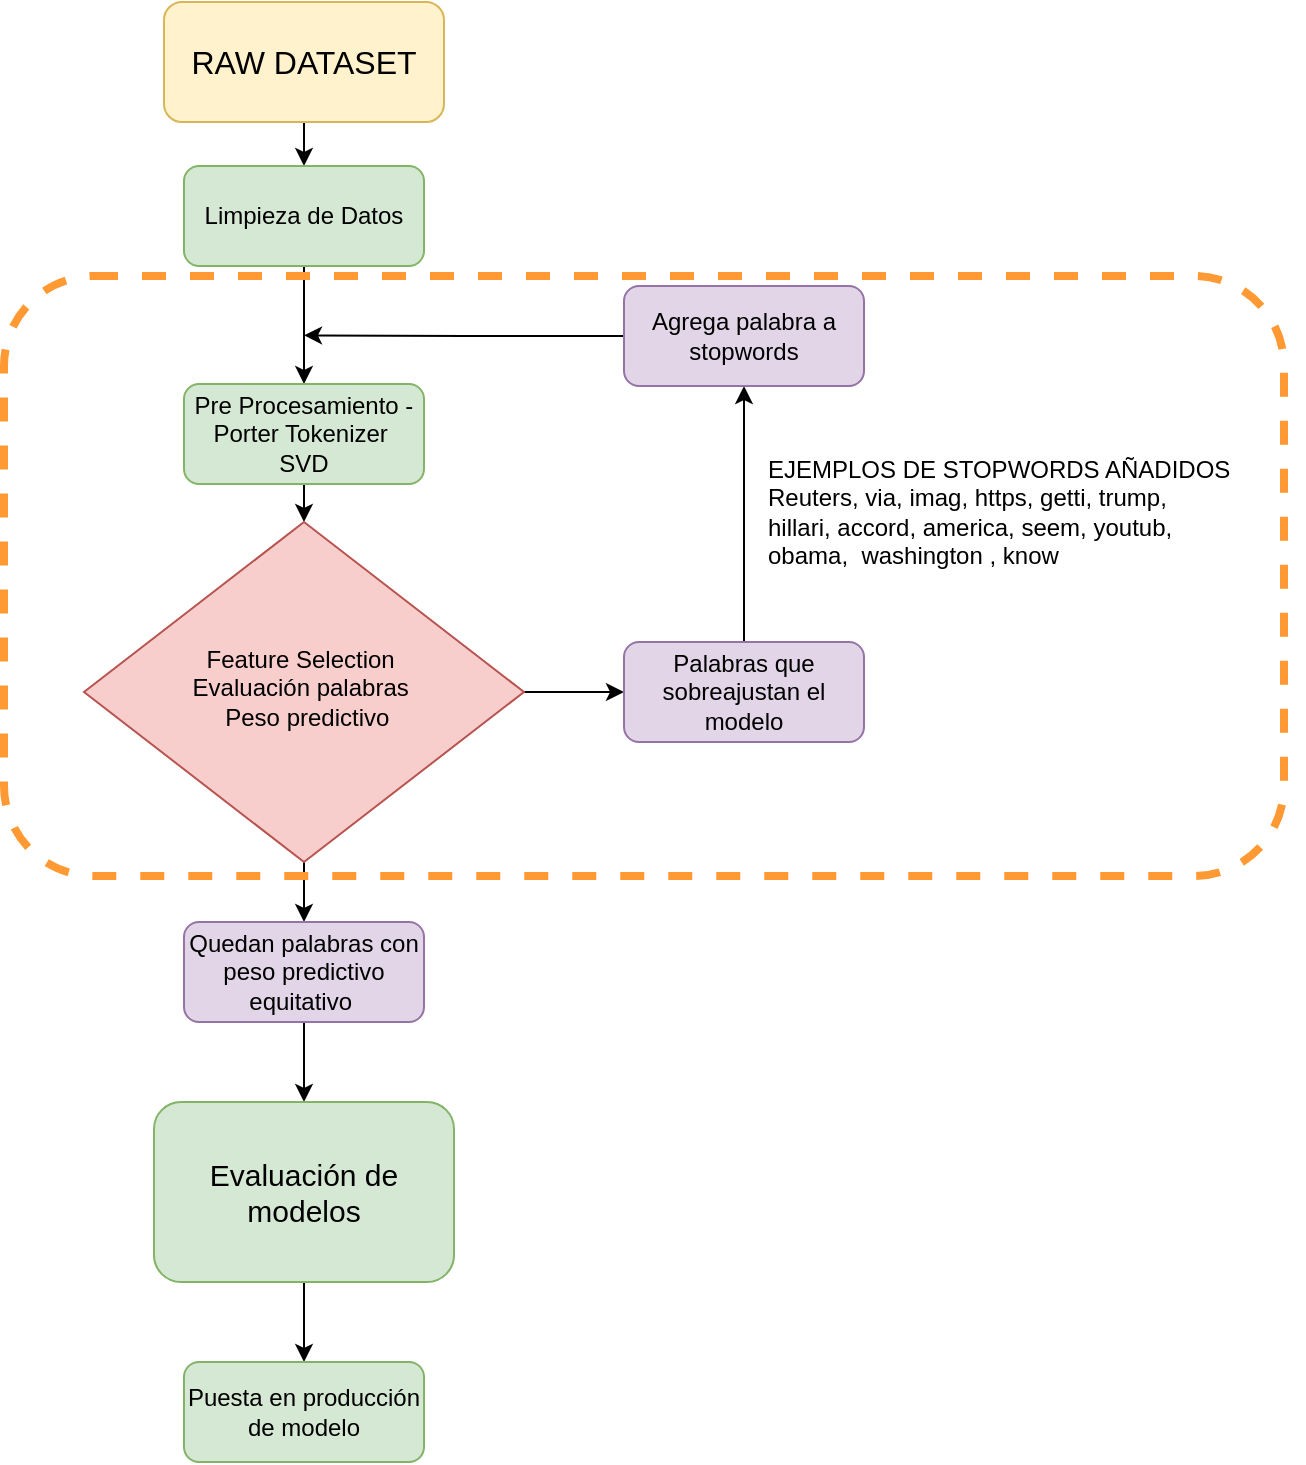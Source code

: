 <mxfile version="20.0.1" type="device"><diagram id="C5RBs43oDa-KdzZeNtuy" name="Page-1"><mxGraphModel dx="1422" dy="794" grid="1" gridSize="10" guides="1" tooltips="1" connect="1" arrows="1" fold="1" page="1" pageScale="1" pageWidth="827" pageHeight="1169" math="0" shadow="0"><root><mxCell id="WIyWlLk6GJQsqaUBKTNV-0"/><mxCell id="WIyWlLk6GJQsqaUBKTNV-1" parent="WIyWlLk6GJQsqaUBKTNV-0"/><mxCell id="h88YUkjiOEbLFStfCYt6-2" style="edgeStyle=orthogonalEdgeStyle;rounded=0;orthogonalLoop=1;jettySize=auto;html=1;exitX=0.5;exitY=1;exitDx=0;exitDy=0;entryX=0.5;entryY=0;entryDx=0;entryDy=0;" parent="WIyWlLk6GJQsqaUBKTNV-1" source="WIyWlLk6GJQsqaUBKTNV-3" target="h88YUkjiOEbLFStfCYt6-0" edge="1"><mxGeometry relative="1" as="geometry"/></mxCell><mxCell id="WIyWlLk6GJQsqaUBKTNV-3" value="RAW DATASET" style="rounded=1;whiteSpace=wrap;html=1;fontSize=16;glass=0;strokeWidth=1;shadow=0;fillColor=#fff2cc;strokeColor=#d6b656;" parent="WIyWlLk6GJQsqaUBKTNV-1" vertex="1"><mxGeometry x="160" y="110" width="140" height="60" as="geometry"/></mxCell><mxCell id="h88YUkjiOEbLFStfCYt6-4" style="edgeStyle=orthogonalEdgeStyle;rounded=0;orthogonalLoop=1;jettySize=auto;html=1;exitX=0.5;exitY=1;exitDx=0;exitDy=0;" parent="WIyWlLk6GJQsqaUBKTNV-1" source="h88YUkjiOEbLFStfCYt6-0" target="h88YUkjiOEbLFStfCYt6-3" edge="1"><mxGeometry relative="1" as="geometry"/></mxCell><mxCell id="h88YUkjiOEbLFStfCYt6-0" value="Limpieza de Datos" style="rounded=1;whiteSpace=wrap;html=1;fontSize=12;glass=0;strokeWidth=1;shadow=0;fillColor=#d5e8d4;strokeColor=#82b366;" parent="WIyWlLk6GJQsqaUBKTNV-1" vertex="1"><mxGeometry x="170" y="192" width="120" height="50" as="geometry"/></mxCell><mxCell id="h88YUkjiOEbLFStfCYt6-7" style="edgeStyle=orthogonalEdgeStyle;rounded=0;orthogonalLoop=1;jettySize=auto;html=1;exitX=0.5;exitY=1;exitDx=0;exitDy=0;entryX=0.5;entryY=0;entryDx=0;entryDy=0;" parent="WIyWlLk6GJQsqaUBKTNV-1" source="h88YUkjiOEbLFStfCYt6-3" target="h88YUkjiOEbLFStfCYt6-6" edge="1"><mxGeometry relative="1" as="geometry"/></mxCell><mxCell id="h88YUkjiOEbLFStfCYt6-3" value="Pre Procesamiento - Porter Tokenizer&amp;nbsp;&lt;br&gt;SVD" style="rounded=1;whiteSpace=wrap;html=1;fontSize=12;glass=0;strokeWidth=1;shadow=0;fillColor=#d5e8d4;strokeColor=#82b366;" parent="WIyWlLk6GJQsqaUBKTNV-1" vertex="1"><mxGeometry x="170" y="301" width="120" height="50" as="geometry"/></mxCell><mxCell id="h88YUkjiOEbLFStfCYt6-10" style="edgeStyle=orthogonalEdgeStyle;rounded=0;orthogonalLoop=1;jettySize=auto;html=1;exitX=1;exitY=0.5;exitDx=0;exitDy=0;entryX=0;entryY=0.5;entryDx=0;entryDy=0;" parent="WIyWlLk6GJQsqaUBKTNV-1" source="h88YUkjiOEbLFStfCYt6-6" target="h88YUkjiOEbLFStfCYt6-8" edge="1"><mxGeometry relative="1" as="geometry"/></mxCell><mxCell id="h88YUkjiOEbLFStfCYt6-11" style="edgeStyle=orthogonalEdgeStyle;rounded=0;orthogonalLoop=1;jettySize=auto;html=1;exitX=0.5;exitY=1;exitDx=0;exitDy=0;" parent="WIyWlLk6GJQsqaUBKTNV-1" source="h88YUkjiOEbLFStfCYt6-6" target="h88YUkjiOEbLFStfCYt6-9" edge="1"><mxGeometry relative="1" as="geometry"/></mxCell><mxCell id="h88YUkjiOEbLFStfCYt6-6" value="&lt;span&gt;Feature Selection&amp;nbsp;&lt;br&gt;Evaluación palabras&amp;nbsp;&lt;br&gt;&amp;nbsp;Peso predictivo&lt;br&gt;&lt;/span&gt;" style="rhombus;whiteSpace=wrap;html=1;shadow=0;fontFamily=Helvetica;fontSize=12;align=center;strokeWidth=1;spacing=6;spacingTop=-4;fillColor=#f8cecc;strokeColor=#b85450;" parent="WIyWlLk6GJQsqaUBKTNV-1" vertex="1"><mxGeometry x="120" y="370" width="220" height="170" as="geometry"/></mxCell><mxCell id="h88YUkjiOEbLFStfCYt6-13" style="edgeStyle=orthogonalEdgeStyle;rounded=0;orthogonalLoop=1;jettySize=auto;html=1;exitX=0.5;exitY=0;exitDx=0;exitDy=0;entryX=0.5;entryY=1;entryDx=0;entryDy=0;" parent="WIyWlLk6GJQsqaUBKTNV-1" source="h88YUkjiOEbLFStfCYt6-8" target="h88YUkjiOEbLFStfCYt6-12" edge="1"><mxGeometry relative="1" as="geometry"/></mxCell><mxCell id="h88YUkjiOEbLFStfCYt6-8" value="Palabras que sobreajustan el modelo" style="rounded=1;whiteSpace=wrap;html=1;fontSize=12;glass=0;strokeWidth=1;shadow=0;fillColor=#e1d5e7;strokeColor=#9673a6;" parent="WIyWlLk6GJQsqaUBKTNV-1" vertex="1"><mxGeometry x="390" y="430" width="120" height="50" as="geometry"/></mxCell><mxCell id="h88YUkjiOEbLFStfCYt6-16" style="edgeStyle=orthogonalEdgeStyle;rounded=0;orthogonalLoop=1;jettySize=auto;html=1;fontSize=16;" parent="WIyWlLk6GJQsqaUBKTNV-1" source="h88YUkjiOEbLFStfCYt6-9" target="h88YUkjiOEbLFStfCYt6-15" edge="1"><mxGeometry relative="1" as="geometry"/></mxCell><mxCell id="h88YUkjiOEbLFStfCYt6-9" value="Quedan palabras con peso predictivo equitativo&amp;nbsp;" style="rounded=1;whiteSpace=wrap;html=1;fontSize=12;glass=0;strokeWidth=1;shadow=0;fillColor=#e1d5e7;strokeColor=#9673a6;" parent="WIyWlLk6GJQsqaUBKTNV-1" vertex="1"><mxGeometry x="170" y="570" width="120" height="50" as="geometry"/></mxCell><mxCell id="h88YUkjiOEbLFStfCYt6-14" style="edgeStyle=orthogonalEdgeStyle;rounded=0;orthogonalLoop=1;jettySize=auto;html=1;exitX=0;exitY=0.5;exitDx=0;exitDy=0;" parent="WIyWlLk6GJQsqaUBKTNV-1" source="h88YUkjiOEbLFStfCYt6-12" edge="1"><mxGeometry relative="1" as="geometry"><mxPoint x="230" y="276.667" as="targetPoint"/></mxGeometry></mxCell><mxCell id="h88YUkjiOEbLFStfCYt6-12" value="Agrega palabra a stopwords" style="rounded=1;whiteSpace=wrap;html=1;fontSize=12;glass=0;strokeWidth=1;shadow=0;fillColor=#e1d5e7;strokeColor=#9673a6;" parent="WIyWlLk6GJQsqaUBKTNV-1" vertex="1"><mxGeometry x="390" y="252" width="120" height="50" as="geometry"/></mxCell><mxCell id="h88YUkjiOEbLFStfCYt6-18" style="edgeStyle=orthogonalEdgeStyle;rounded=0;orthogonalLoop=1;jettySize=auto;html=1;exitX=0.5;exitY=1;exitDx=0;exitDy=0;fontSize=15;" parent="WIyWlLk6GJQsqaUBKTNV-1" source="h88YUkjiOEbLFStfCYt6-15" target="h88YUkjiOEbLFStfCYt6-17" edge="1"><mxGeometry relative="1" as="geometry"/></mxCell><mxCell id="h88YUkjiOEbLFStfCYt6-15" value="Evaluación de modelos" style="rounded=1;whiteSpace=wrap;html=1;fontSize=15;glass=0;strokeWidth=1;shadow=0;fillColor=#d5e8d4;strokeColor=#82b366;" parent="WIyWlLk6GJQsqaUBKTNV-1" vertex="1"><mxGeometry x="155" y="660" width="150" height="90" as="geometry"/></mxCell><mxCell id="Fuu6HMlt2uaPMAj8VIdm-2" value="" style="rounded=1;whiteSpace=wrap;html=1;fillColor=none;strokeWidth=4;glass=0;dashed=1;strokeColor=#FF9933;" vertex="1" parent="WIyWlLk6GJQsqaUBKTNV-1"><mxGeometry x="80" y="247" width="640" height="300" as="geometry"/></mxCell><mxCell id="h88YUkjiOEbLFStfCYt6-17" value="Puesta en producción de modelo" style="rounded=1;whiteSpace=wrap;html=1;fontSize=12;glass=0;strokeWidth=1;shadow=0;fillColor=#d5e8d4;strokeColor=#82b366;" parent="WIyWlLk6GJQsqaUBKTNV-1" vertex="1"><mxGeometry x="170" y="790" width="120" height="50" as="geometry"/></mxCell><mxCell id="Fuu6HMlt2uaPMAj8VIdm-3" value="EJEMPLOS DE STOPWORDS AÑADIDOS&lt;br&gt;&lt;div&gt;Reuters, via, imag, https, getti, trump,&lt;/div&gt;&lt;div&gt;hillari, accord, america, seem, youtub,&amp;nbsp;&lt;/div&gt;&lt;div&gt;obama,&amp;nbsp; washington , know&lt;/div&gt;" style="text;whiteSpace=wrap;html=1;" vertex="1" parent="WIyWlLk6GJQsqaUBKTNV-1"><mxGeometry x="460" y="330" width="270" height="70" as="geometry"/></mxCell></root></mxGraphModel></diagram></mxfile>